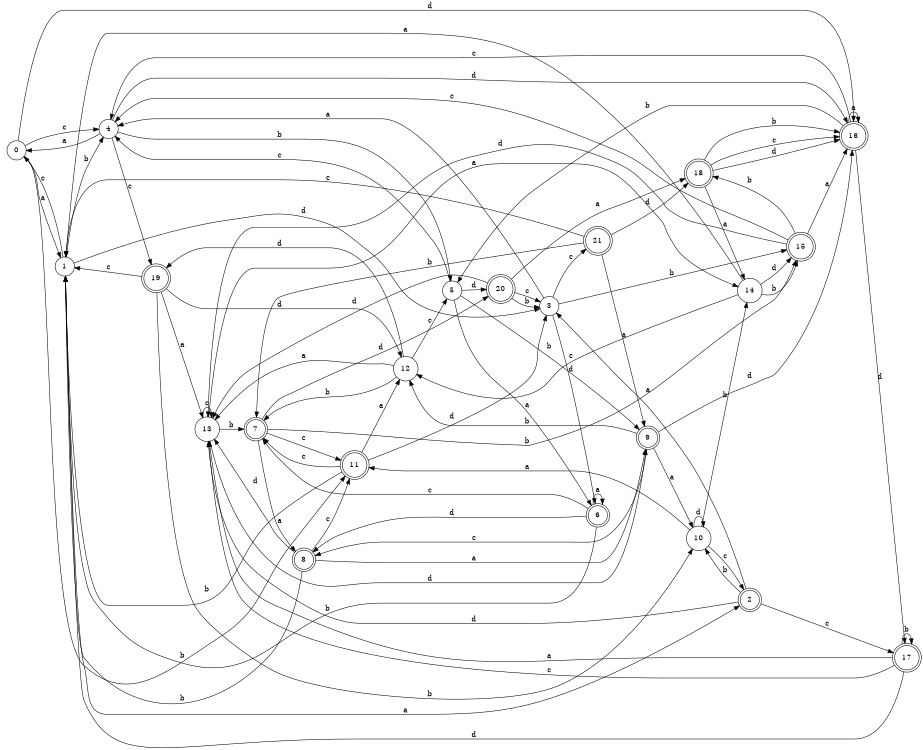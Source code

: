 digraph n18_3 {
__start0 [label="" shape="none"];

rankdir=LR;
size="8,5";

s0 [style="filled", color="black", fillcolor="white" shape="circle", label="0"];
s1 [style="filled", color="black", fillcolor="white" shape="circle", label="1"];
s2 [style="rounded,filled", color="black", fillcolor="white" shape="doublecircle", label="2"];
s3 [style="filled", color="black", fillcolor="white" shape="circle", label="3"];
s4 [style="filled", color="black", fillcolor="white" shape="circle", label="4"];
s5 [style="filled", color="black", fillcolor="white" shape="circle", label="5"];
s6 [style="rounded,filled", color="black", fillcolor="white" shape="doublecircle", label="6"];
s7 [style="rounded,filled", color="black", fillcolor="white" shape="doublecircle", label="7"];
s8 [style="rounded,filled", color="black", fillcolor="white" shape="doublecircle", label="8"];
s9 [style="rounded,filled", color="black", fillcolor="white" shape="doublecircle", label="9"];
s10 [style="filled", color="black", fillcolor="white" shape="circle", label="10"];
s11 [style="rounded,filled", color="black", fillcolor="white" shape="doublecircle", label="11"];
s12 [style="filled", color="black", fillcolor="white" shape="circle", label="12"];
s13 [style="filled", color="black", fillcolor="white" shape="circle", label="13"];
s14 [style="filled", color="black", fillcolor="white" shape="circle", label="14"];
s15 [style="rounded,filled", color="black", fillcolor="white" shape="doublecircle", label="15"];
s16 [style="rounded,filled", color="black", fillcolor="white" shape="doublecircle", label="16"];
s17 [style="rounded,filled", color="black", fillcolor="white" shape="doublecircle", label="17"];
s18 [style="rounded,filled", color="black", fillcolor="white" shape="doublecircle", label="18"];
s19 [style="rounded,filled", color="black", fillcolor="white" shape="doublecircle", label="19"];
s20 [style="rounded,filled", color="black", fillcolor="white" shape="doublecircle", label="20"];
s21 [style="rounded,filled", color="black", fillcolor="white" shape="doublecircle", label="21"];
s0 -> s1 [label="a"];
s0 -> s11 [label="b"];
s0 -> s4 [label="c"];
s0 -> s16 [label="d"];
s1 -> s2 [label="a"];
s1 -> s4 [label="b"];
s1 -> s0 [label="c"];
s1 -> s3 [label="d"];
s2 -> s3 [label="a"];
s2 -> s10 [label="b"];
s2 -> s17 [label="c"];
s2 -> s13 [label="d"];
s3 -> s4 [label="a"];
s3 -> s15 [label="b"];
s3 -> s21 [label="c"];
s3 -> s6 [label="d"];
s4 -> s0 [label="a"];
s4 -> s5 [label="b"];
s4 -> s19 [label="c"];
s4 -> s16 [label="d"];
s5 -> s6 [label="a"];
s5 -> s9 [label="b"];
s5 -> s4 [label="c"];
s5 -> s20 [label="d"];
s6 -> s6 [label="a"];
s6 -> s1 [label="b"];
s6 -> s7 [label="c"];
s6 -> s8 [label="d"];
s7 -> s8 [label="a"];
s7 -> s15 [label="b"];
s7 -> s11 [label="c"];
s7 -> s20 [label="d"];
s8 -> s9 [label="a"];
s8 -> s1 [label="b"];
s8 -> s11 [label="c"];
s8 -> s13 [label="d"];
s9 -> s10 [label="a"];
s9 -> s12 [label="b"];
s9 -> s8 [label="c"];
s9 -> s16 [label="d"];
s10 -> s11 [label="a"];
s10 -> s14 [label="b"];
s10 -> s2 [label="c"];
s10 -> s10 [label="d"];
s11 -> s12 [label="a"];
s11 -> s1 [label="b"];
s11 -> s7 [label="c"];
s11 -> s3 [label="d"];
s12 -> s13 [label="a"];
s12 -> s7 [label="b"];
s12 -> s5 [label="c"];
s12 -> s19 [label="d"];
s13 -> s14 [label="a"];
s13 -> s7 [label="b"];
s13 -> s13 [label="c"];
s13 -> s9 [label="d"];
s14 -> s1 [label="a"];
s14 -> s15 [label="b"];
s14 -> s12 [label="c"];
s14 -> s15 [label="d"];
s15 -> s16 [label="a"];
s15 -> s18 [label="b"];
s15 -> s4 [label="c"];
s15 -> s13 [label="d"];
s16 -> s16 [label="a"];
s16 -> s5 [label="b"];
s16 -> s4 [label="c"];
s16 -> s17 [label="d"];
s17 -> s13 [label="a"];
s17 -> s17 [label="b"];
s17 -> s13 [label="c"];
s17 -> s1 [label="d"];
s18 -> s14 [label="a"];
s18 -> s16 [label="b"];
s18 -> s16 [label="c"];
s18 -> s16 [label="d"];
s19 -> s13 [label="a"];
s19 -> s10 [label="b"];
s19 -> s1 [label="c"];
s19 -> s12 [label="d"];
s20 -> s18 [label="a"];
s20 -> s3 [label="b"];
s20 -> s3 [label="c"];
s20 -> s13 [label="d"];
s21 -> s9 [label="a"];
s21 -> s7 [label="b"];
s21 -> s1 [label="c"];
s21 -> s18 [label="d"];

}